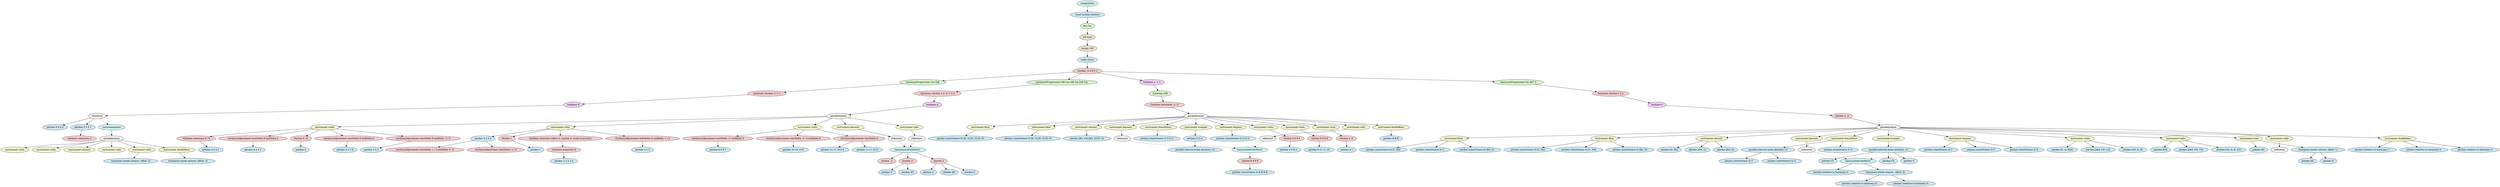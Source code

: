 digraph compositionModel {
    graph [ordering="out"];
    n0 [fillcolor="#cef2f3",style="filled",label="composition"];
    n1 [fillcolor="#cee8f3",style="filled",label="tonal system western"];
    n0 -> n1;
    n2 [fillcolor="#daf3ce",style="filled",label="key Cm"];
    n1 -> n2;
    n3 [fillcolor="#f3e1ce",style="filled",label="2/4 time"];
    n2 -> n3;
    n4 [fillcolor="#f3e1ce",style="filled",label="tempo 108"];
    n3 -> n4;
    n5 [fillcolor="#cee8f3",style="filled",label="scale minor"];
    n4 -> n5;
    n6 [fillcolor="#f3ced0",style="filled",label="rhythm _8 8 8 8 2"];
    n5 -> n6;
    n7 [fillcolor="#daf3ce",style="filled",label="harmonicProgression Cm G/B"];
    n6 -> n7;
    n8 [fillcolor="#f3ced0",style="filled",label="harmonic rhythm 3 / 2 1"];
    n7 -> n8;
    n9 [fillcolor="#efcef3",style="filled",label="loudness ff"];
    n8 -> n9;
    n10 [fillcolor="#f0f0f0",style="filled",label="reference"];
    n9 -> n10;
    n11 [fillcolor="#cee8f3",style="filled",label="pitches 4 4 4 2"];
    n10 -> n11;
    n12 [fillcolor="#cee8f3",style="filled",label="pitches 3 3 3 1"];
    n10 -> n12;
    n13 [fillcolor="#f3ced0",style="filled",label="rhythmic extension 2"];
    n12 -> n13;
    n14 [fillcolor="#daf3ce",style="filled",label="harmonicProgression G/B Cm G/B Cm G/B Cm"];
    n6 -> n14;
    n15 [fillcolor="#f3ced0",style="filled",label="harmonic rhythm 2 2! 2! 2 2 2"];
    n14 -> n15;
    n16 [fillcolor="#efcef3",style="filled",label="loudness p"];
    n15 -> n16;
    n17 [fillcolor="#f0f0f0",style="filled",label="parallelization"];
    n16 -> n17;
    n18 [fillcolor="#f3f3ce",style="filled",label="instrument violin"];
    n17 -> n18;
    n19 [fillcolor="#f3ced0",style="filled",label="rhythmic extension 9 / 8"];
    n18 -> n19;
    n20 [fillcolor="#cee8f3",style="filled",label="pitches 4 4 4 2"];
    n19 -> n20;
    n21 [fillcolor="#f3ced0",style="filled",label="rhythmicAdjustment startDelta 8 endDelta 2"];
    n18 -> n21;
    n22 [fillcolor="#cee8f3",style="filled",label="pitches 4 4 4 1"];
    n21 -> n22;
    n23 [fillcolor="#f3ced0",style="filled",label="rhythm 9 / 8"];
    n18 -> n23;
    n24 [fillcolor="#cee8f3",style="filled",label="pitches 4"];
    n23 -> n24;
    n25 [fillcolor="#f3ced0",style="filled",label="rhythmicAdjustment startDelta 8 endDelta 8"];
    n18 -> n25;
    n26 [fillcolor="#cee8f3",style="filled",label="pitches 2 2 3 4"];
    n25 -> n26;
    n27 [fillcolor="#f3ced0",style="filled",label="rhythmicAdjustment startDelta 8 endDelta -1 / 2"];
    n18 -> n27;
    n28 [fillcolor="#cee8f3",style="filled",label="pitches 2 2 3"];
    n27 -> n28;
    n29 [fillcolor="#f3f3ce",style="filled",label="instrument viola"];
    n17 -> n29;
    n30 [fillcolor="#cee8f3",style="filled",label="pitches 5 5 5 4"];
    n29 -> n30;
    n31 [fillcolor="#f3ced0",style="filled",label="rhythmicAdjustment startDelta -1 / 2 endDelta 3 / 4"];
    n30 -> n31;
    n32 [fillcolor="#f3ced0",style="filled",label="rhythmicAdjustment startDelta -1 / 4"];
    n30 -> n32;
    n33 [fillcolor="#f3ced0",style="filled",label="rhythm 1"];
    n29 -> n33;
    n34 [fillcolor="#cee8f3",style="filled",label="pitches 1"];
    n33 -> n34;
    n35 [fillcolor="#f3ced0",style="filled",label="rhythmic insertion (offset 0, rhythm 8, mode overwrite)"];
    n29 -> n35;
    n36 [fillcolor="#f3ced0",style="filled",label="rhythmic extension 8"];
    n35 -> n36;
    n37 [fillcolor="#cee8f3",style="filled",label="pitches 2 2 2 3 4"];
    n36 -> n37;
    n38 [fillcolor="#f3ced0",style="filled",label="rhythmicAdjustment startDelta 8 endDelta -1 / 2"];
    n29 -> n38;
    n39 [fillcolor="#cee8f3",style="filled",label="pitches 2 2 3"];
    n38 -> n39;
    n40 [fillcolor="#f3f3ce",style="filled",label="instrument violin"];
    n17 -> n40;
    n41 [fillcolor="#f3ced0",style="filled",label="rhythmicAdjustment startDelta -1! endDelta 4"];
    n40 -> n41;
    n42 [fillcolor="#cee8f3",style="filled",label="pitches 9 9 9 7"];
    n41 -> n42;
    n43 [fillcolor="#f3ced0",style="filled",label="rhythmicAdjustment startDelta -3 / 4 endDelta 8"];
    n40 -> n43;
    n44 [fillcolor="#cee8f3",style="filled",label="pitches 10 10 10 8"];
    n43 -> n44;
    n45 [fillcolor="#f3ced0",style="filled",label="rhythmicAdjustment startDelta 8"];
    n40 -> n45;
    n46 [fillcolor="#cee8f3",style="filled",label="pitches 11 11 10 9 8"];
    n45 -> n46;
    n47 [fillcolor="#cee8f3",style="filled",label="pitches 11 11 10 9"];
    n45 -> n47;
    n48 [fillcolor="#f3f3ce",style="filled",label="instrument bassoon"];
    n17 -> n48;
    n49 [fillcolor="#f0f0f0",style="filled",label="reference"];
    n48 -> n49;
    n50 [fillcolor="#f3f3ce",style="filled",label="instrument cello"];
    n17 -> n50;
    n51 [fillcolor="#f0f0f0",style="filled",label="reference"];
    n50 -> n51;
    n52 [fillcolor="#efcef3",style="filled",label="loudness p -> f"];
    n6 -> n52;
    n53 [fillcolor="#daf3ce",style="filled",label="harmony G/B"];
    n52 -> n53;
    n54 [fillcolor="#f3ced0",style="filled",label="rhythmic extension -1 / 2"];
    n53 -> n54;
    n55 [fillcolor="#f0f0f0",style="filled",label="parallelization"];
    n54 -> n55;
    n56 [fillcolor="#f3f3ce",style="filled",label="instrument flute"];
    n55 -> n56;
    n57 [fillcolor="#cee8f3",style="filled",label="pitches (startOctave 6) [D, G] [D, G] [D, F]"];
    n56 -> n57;
    n58 [fillcolor="#f3f3ce",style="filled",label="instrument oboe"];
    n55 -> n58;
    n59 [fillcolor="#cee8f3",style="filled",label="pitches (startOctave 5) [D, G] [D, G] [D, F]"];
    n58 -> n59;
    n60 [fillcolor="#f3f3ce",style="filled",label="instrument clarinet"];
    n55 -> n60;
    n61 [fillcolor="#cee8f3",style="filled",label="pitches [B3, G3] [B3, D] [D, G]"];
    n60 -> n61;
    n62 [fillcolor="#f3f3ce",style="filled",label="instrument bassoon"];
    n55 -> n62;
    n63 [fillcolor="#f0f0f0",style="filled",label="reference"];
    n62 -> n63;
    n64 [fillcolor="#f3f3ce",style="filled",label="instrument frenshHorn"];
    n55 -> n64;
    n65 [fillcolor="#cee8f3",style="filled",label="pitches (startOctave 5) G G G"];
    n64 -> n65;
    n66 [fillcolor="#f3f3ce",style="filled",label="instrument trumpet"];
    n55 -> n66;
    n67 [fillcolor="#cee8f3",style="filled",label="pitches G G G"];
    n66 -> n67;
    n68 [fillcolor="#cee8f3",style="filled",label="parallel interval mode absolute -12"];
    n67 -> n68;
    n69 [fillcolor="#f3f3ce",style="filled",label="instrument timpani"];
    n55 -> n69;
    n70 [fillcolor="#cee8f3",style="filled",label="pitches (startOctave 2) G G G"];
    n69 -> n70;
    n71 [fillcolor="#f3f3ce",style="filled",label="instrument violin"];
    n55 -> n71;
    n72 [fillcolor="#f3ced0",style="filled",label="rhythm 8 8 8 8"];
    n71 -> n72;
    n73 [fillcolor="#cee8f3",style="filled",label="pitches 4 8 8 4"];
    n72 -> n73;
    n74 [fillcolor="#f3f3ce",style="filled",label="instrument violin"];
    n55 -> n74;
    n75 [fillcolor="#f3ced0",style="filled",label="rhythm 8 8 8 8"];
    n74 -> n75;
    n76 [fillcolor="#cee8f3",style="filled",label="pitches 8 11 11 10"];
    n75 -> n76;
    n77 [fillcolor="#f3f3ce",style="filled",label="instrument viola"];
    n55 -> n77;
    n78 [fillcolor="#f3ced0",style="filled",label="rhythm 4. 8"];
    n77 -> n78;
    n79 [fillcolor="#cee8f3",style="filled",label="pitches 4 1"];
    n78 -> n79;
    n80 [fillcolor="#f3f3ce",style="filled",label="instrument cello"];
    n55 -> n80;
    n81 [fillcolor="#f0f0f0",style="filled",label="reference"];
    n80 -> n81;
    n82 [fillcolor="#f3f3ce",style="filled",label="instrument doubleBass"];
    n55 -> n82;
    n83 [fillcolor="#cee8f3",style="filled",label="pitches B B B"];
    n82 -> n83;
    n84 [fillcolor="#daf3ce",style="filled",label="harmonicProgression Cm Ab7 G"];
    n6 -> n84;
    n85 [fillcolor="#f3ced0",style="filled",label="harmonic rhythm 2 2 2"];
    n84 -> n85;
    n86 [fillcolor="#efcef3",style="filled",label="loudness f"];
    n85 -> n86;
    n87 [fillcolor="#f3ced0",style="filled",label="rhythm 4 _4"];
    n86 -> n87;
    n88 [fillcolor="#f0f0f0",style="filled",label="parallelization"];
    n87 -> n88;
    n89 [fillcolor="#f3f3ce",style="filled",label="instrument flute"];
    n88 -> n89;
    n90 [fillcolor="#cee8f3",style="filled",label="pitches (startOctave 6) [C, Eb]"];
    n89 -> n90;
    n91 [fillcolor="#cee8f3",style="filled",label="pitches (startOctave 6) C"];
    n89 -> n91;
    n92 [fillcolor="#cee8f3",style="filled",label="pitches (startOctave 6) [B5, G]"];
    n89 -> n92;
    n93 [fillcolor="#f3f3ce",style="filled",label="instrument oboe"];
    n88 -> n93;
    n94 [fillcolor="#cee8f3",style="filled",label="pitches (startOctave 5) [C, Eb]"];
    n93 -> n94;
    n95 [fillcolor="#cee8f3",style="filled",label="pitches (startOctave 5) [C, F#]"];
    n93 -> n95;
    n96 [fillcolor="#cee8f3",style="filled",label="pitches (startOctave 5) [B4, G]"];
    n93 -> n96;
    n97 [fillcolor="#f3f3ce",style="filled",label="instrument clarinet"];
    n88 -> n97;
    n98 [fillcolor="#cee8f3",style="filled",label="pitches [G, Eb]"];
    n97 -> n98;
    n99 [fillcolor="#cee8f3",style="filled",label="pitches [F#, C]"];
    n97 -> n99;
    n100 [fillcolor="#cee8f3",style="filled",label="pitches [B3, D]"];
    n97 -> n100;
    n101 [fillcolor="#f3f3ce",style="filled",label="instrument bassoon"];
    n88 -> n101;
    n102 [fillcolor="#f0f0f0",style="filled",label="reference"];
    n101 -> n102;
    n103 [fillcolor="#f3f3ce",style="filled",label="instrument frenshHorn"];
    n88 -> n103;
    n104 [fillcolor="#cee8f3",style="filled",label="pitches (startOctave 5) G"];
    n103 -> n104;
    n105 [fillcolor="#cee8f3",style="filled",label="parallel interval mode absolute -12"];
    n103 -> n105;
    n106 [fillcolor="#cee8f3",style="filled",label="pitches (startOctave 5) C"];
    n105 -> n106;
    n107 [fillcolor="#cee8f3",style="filled",label="pitches (startOctave 5) G"];
    n105 -> n107;
    n108 [fillcolor="#f3f3ce",style="filled",label="instrument trumpet"];
    n88 -> n108;
    n109 [fillcolor="#cee8f3",style="filled",label="parallel interval mode absolute -12"];
    n108 -> n109;
    n110 [fillcolor="#cee8f3",style="filled",label="pitches C5"];
    n109 -> n110;
    n111 [fillcolor="#cee8f3",style="filled",label="pitches C5"];
    n109 -> n111;
    n112 [fillcolor="#cee8f3",style="filled",label="pitches G"];
    n109 -> n112;
    n113 [fillcolor="#f3f3ce",style="filled",label="instrument timpani"];
    n88 -> n113;
    n114 [fillcolor="#cee8f3",style="filled",label="pitches (startOctave 3) C"];
    n113 -> n114;
    n115 [fillcolor="#cee8f3",style="filled",label="pitches (startOctave 3) C"];
    n113 -> n115;
    n116 [fillcolor="#cee8f3",style="filled",label="pitches (startOctave 2) G"];
    n113 -> n116;
    n117 [fillcolor="#f3f3ce",style="filled",label="instrument violin"];
    n88 -> n117;
    n118 [fillcolor="#cee8f3",style="filled",label="pitches [C, G, Eb5]"];
    n117 -> n118;
    n119 [fillcolor="#cee8f3",style="filled",label="pitches [Ab3, F#, C5]"];
    n117 -> n119;
    n120 [fillcolor="#cee8f3",style="filled",label="pitches [G3, D, B]"];
    n117 -> n120;
    n121 [fillcolor="#f3f3ce",style="filled",label="instrument violin"];
    n88 -> n121;
    n122 [fillcolor="#cee8f3",style="filled",label="pitches Eb5"];
    n121 -> n122;
    n123 [fillcolor="#cee8f3",style="filled",label="pitches [Ab3, F#, C5]"];
    n121 -> n123;
    n124 [fillcolor="#cee8f3",style="filled",label="pitches [G3, D, B, G5]"];
    n121 -> n124;
    n125 [fillcolor="#f3f3ce",style="filled",label="instrument viola"];
    n88 -> n125;
    n126 [fillcolor="#cee8f3",style="filled",label="pitches Eb"];
    n125 -> n126;
    n127 [fillcolor="#cee8f3",style="filled",label="transpose (mode octaves, offset -1)"];
    n125 -> n127;
    n128 [fillcolor="#cee8f3",style="filled",label="pitches Ab"];
    n127 -> n128;
    n129 [fillcolor="#cee8f3",style="filled",label="pitches G"];
    n127 -> n129;
    n130 [fillcolor="#f3f3ce",style="filled",label="instrument cello"];
    n88 -> n130;
    n131 [fillcolor="#f0f0f0",style="filled",label="reference"];
    n130 -> n131;
    n132 [fillcolor="#f3f3ce",style="filled",label="instrument doubleBass"];
    n88 -> n132;
    n133 [fillcolor="#cee8f3",style="filled",label="pitches (relative to harmony) 7"];
    n132 -> n133;
    n134 [fillcolor="#cee8f3",style="filled",label="pitches (relative to harmony) 0"];
    n132 -> n134;
    n135 [fillcolor="#cee8f3",style="filled",label="pitches (relative to harmony) 0"];
    n132 -> n135;
    n136 [fillcolor="#cef2f3",style="filled",label="bassoonAndCelloPart1"];
    n137 [fillcolor="#f3ced0",style="filled",label="rhythm _2"];
    n136 -> n137;
    n138 [fillcolor="#f3ced0",style="filled",label="rhythm 2!"];
    n136 -> n138;
    n139 [fillcolor="#cee8f3",style="filled",label="pitches C"];
    n138 -> n139;
    n140 [fillcolor="#cee8f3",style="filled",label="pitches B3"];
    n138 -> n140;
    n141 [fillcolor="#f3ced0",style="filled",label="rhythm 2"];
    n136 -> n141;
    n142 [fillcolor="#cee8f3",style="filled",label="pitches C"];
    n141 -> n142;
    n143 [fillcolor="#cee8f3",style="filled",label="pitches B3"];
    n141 -> n143;
    n144 [fillcolor="#cee8f3",style="filled",label="pitches C"];
    n141 -> n144;
    n145 [fillcolor="#cef2f3",style="filled",label="bassoonAndCelloPart2"];
    n146 [fillcolor="#f3ced0",style="filled",label="rhythm 8 8 8 8"];
    n145 -> n146;
    n147 [fillcolor="#cee8f3",style="filled",label="pitches (startOctave 3) B B B B"];
    n146 -> n147;
    n148 [fillcolor="#cef2f3",style="filled",label="bassoonAndCelloPart3"];
    n149 [fillcolor="#cee8f3",style="filled",label="pitches (relative to harmony) 0"];
    n148 -> n149;
    n150 [fillcolor="#cee8f3",style="filled",label="transpose (mode octaves, offset -2)"];
    n148 -> n150;
    n151 [fillcolor="#cee8f3",style="filled",label="pitches (relative to harmony) 0"];
    n150 -> n151;
    n152 [fillcolor="#cee8f3",style="filled",label="pitches (relative to harmony) 0"];
    n150 -> n152;
    n153 [fillcolor="#cef2f3",style="filled",label="instrumentation"];
    n154 [fillcolor="#f0f0f0",style="filled",label="parallelization"];
    n153 -> n154;
    n155 [fillcolor="#f3f3ce",style="filled",label="instrument violin"];
    n154 -> n155;
    n156 [fillcolor="#f3f3ce",style="filled",label="instrument violin"];
    n154 -> n156;
    n157 [fillcolor="#f3f3ce",style="filled",label="instrument clarinet"];
    n154 -> n157;
    n158 [fillcolor="#f3f3ce",style="filled",label="instrument viola"];
    n154 -> n158;
    n159 [fillcolor="#f3f3ce",style="filled",label="instrument cello"];
    n154 -> n159;
    n160 [fillcolor="#cee8f3",style="filled",label="transpose (mode octaves, offset -2)"];
    n159 -> n160;
    n161 [fillcolor="#f3f3ce",style="filled",label="instrument doubleBass"];
    n154 -> n161;
    n162 [fillcolor="#cee8f3",style="filled",label="transpose (mode octaves, offset -2)"];
    n161 -> n162;
    n10 -> n153 [style="dashed"];
    n49 -> n136 [style="dashed"];
    n51 -> n136 [style="dashed"];
    n63 -> n145 [style="dashed"];
    n81 -> n145 [style="dashed"];
    n102 -> n148 [style="dashed"];
    n131 -> n148 [style="dashed"];
}